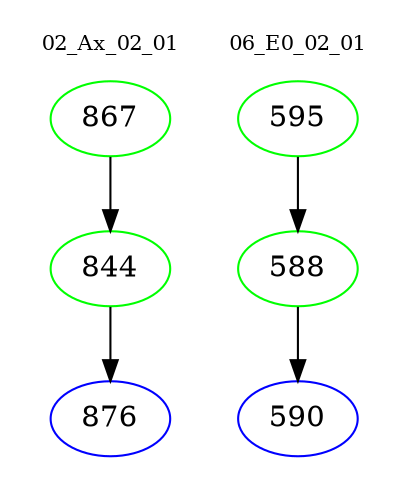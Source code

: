 digraph{
subgraph cluster_0 {
color = white
label = "02_Ax_02_01";
fontsize=10;
T0_867 [label="867", color="green"]
T0_867 -> T0_844 [color="black"]
T0_844 [label="844", color="green"]
T0_844 -> T0_876 [color="black"]
T0_876 [label="876", color="blue"]
}
subgraph cluster_1 {
color = white
label = "06_E0_02_01";
fontsize=10;
T1_595 [label="595", color="green"]
T1_595 -> T1_588 [color="black"]
T1_588 [label="588", color="green"]
T1_588 -> T1_590 [color="black"]
T1_590 [label="590", color="blue"]
}
}
